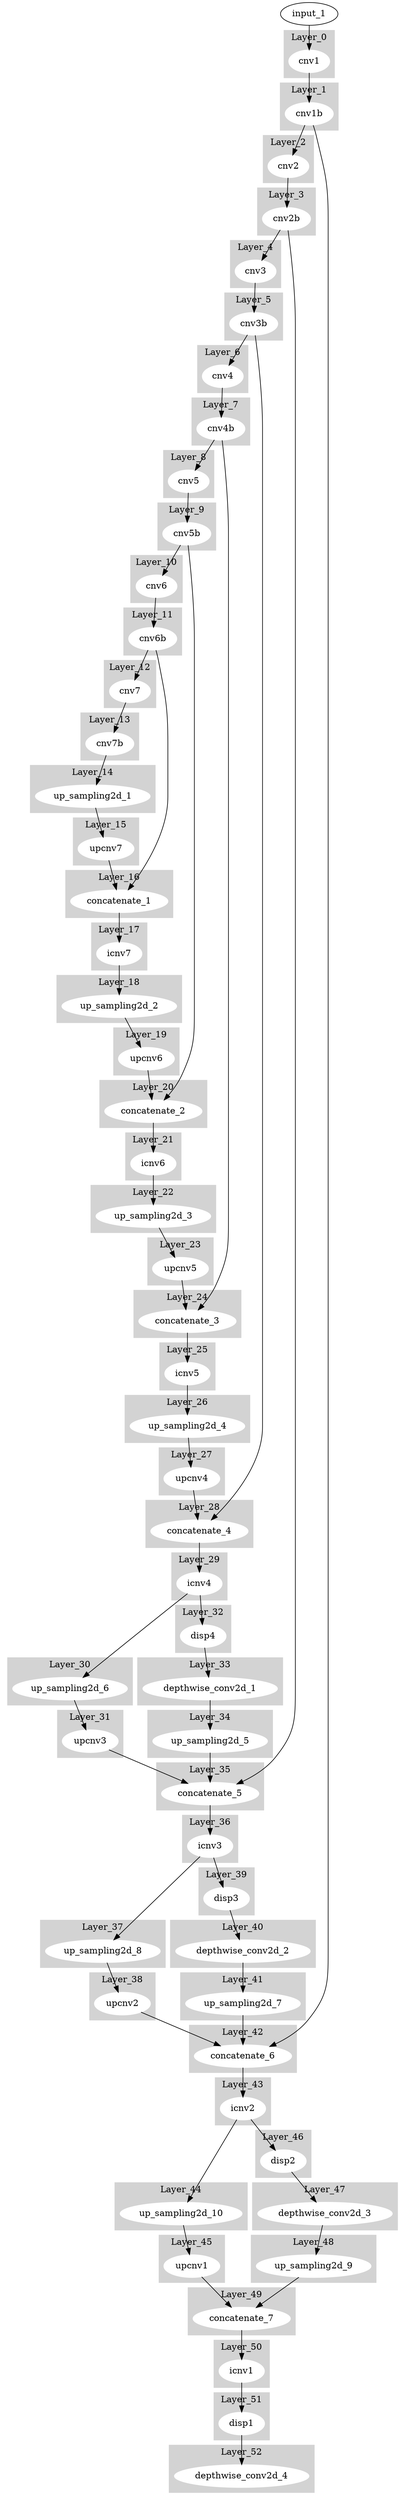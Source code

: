 digraph G{
    subgraph cluster_0{
        style = filled;
        color = lightgrey;
        node[style = filled,color = white];
        cnv1
        label = "Layer_0"
    }
    input_1->cnv1

    subgraph cluster_1{
        style = filled;
        color = lightgrey;
        node[style = filled,color = white];
        cnv1b
        label = "Layer_1"
    }
    cnv1->cnv1b

    subgraph cluster_2{
        style = filled;
        color = lightgrey;
        node[style = filled,color = white];
        cnv2
        label = "Layer_2"
    }
    cnv1b->cnv2

    subgraph cluster_3{
        style = filled;
        color = lightgrey;
        node[style = filled,color = white];
        cnv2b
        label = "Layer_3"
    }
    cnv2->cnv2b

    subgraph cluster_4{
        style = filled;
        color = lightgrey;
        node[style = filled,color = white];
        cnv3
        label = "Layer_4"
    }
    cnv2b->cnv3

    subgraph cluster_5{
        style = filled;
        color = lightgrey;
        node[style = filled,color = white];
        cnv3b
        label = "Layer_5"
    }
    cnv3->cnv3b

    subgraph cluster_6{
        style = filled;
        color = lightgrey;
        node[style = filled,color = white];
        cnv4
        label = "Layer_6"
    }
    cnv3b->cnv4

    subgraph cluster_7{
        style = filled;
        color = lightgrey;
        node[style = filled,color = white];
        cnv4b
        label = "Layer_7"
    }
    cnv4->cnv4b

    subgraph cluster_8{
        style = filled;
        color = lightgrey;
        node[style = filled,color = white];
        cnv5
        label = "Layer_8"
    }
    cnv4b->cnv5

    subgraph cluster_9{
        style = filled;
        color = lightgrey;
        node[style = filled,color = white];
        cnv5b
        label = "Layer_9"
    }
    cnv5->cnv5b

    subgraph cluster_10{
        style = filled;
        color = lightgrey;
        node[style = filled,color = white];
        cnv6
        label = "Layer_10"
    }
    cnv5b->cnv6

    subgraph cluster_11{
        style = filled;
        color = lightgrey;
        node[style = filled,color = white];
        cnv6b
        label = "Layer_11"
    }
    cnv6->cnv6b

    subgraph cluster_12{
        style = filled;
        color = lightgrey;
        node[style = filled,color = white];
        cnv7
        label = "Layer_12"
    }
    cnv6b->cnv7

    subgraph cluster_13{
        style = filled;
        color = lightgrey;
        node[style = filled,color = white];
        cnv7b
        label = "Layer_13"
    }
    cnv7->cnv7b

    subgraph cluster_14{
        style = filled;
        color = lightgrey;
        node[style = filled,color = white];
        up_sampling2d_1
        label = "Layer_14"
    }
    cnv7b->up_sampling2d_1

    subgraph cluster_15{
        style = filled;
        color = lightgrey;
        node[style = filled,color = white];
        upcnv7
        label = "Layer_15"
    }
    up_sampling2d_1->upcnv7

    subgraph cluster_16{
        style = filled;
        color = lightgrey;
        node[style = filled,color = white];
        concatenate_1
        label = "Layer_16"
    }
    upcnv7->concatenate_1
    cnv6b->concatenate_1

    subgraph cluster_17{
        style = filled;
        color = lightgrey;
        node[style = filled,color = white];
        icnv7
        label = "Layer_17"
    }
    concatenate_1->icnv7

    subgraph cluster_18{
        style = filled;
        color = lightgrey;
        node[style = filled,color = white];
        up_sampling2d_2
        label = "Layer_18"
    }
    icnv7->up_sampling2d_2

    subgraph cluster_19{
        style = filled;
        color = lightgrey;
        node[style = filled,color = white];
        upcnv6
        label = "Layer_19"
    }
    up_sampling2d_2->upcnv6

    subgraph cluster_20{
        style = filled;
        color = lightgrey;
        node[style = filled,color = white];
        concatenate_2
        label = "Layer_20"
    }
    upcnv6->concatenate_2
    cnv5b->concatenate_2

    subgraph cluster_21{
        style = filled;
        color = lightgrey;
        node[style = filled,color = white];
        icnv6
        label = "Layer_21"
    }
    concatenate_2->icnv6

    subgraph cluster_22{
        style = filled;
        color = lightgrey;
        node[style = filled,color = white];
        up_sampling2d_3
        label = "Layer_22"
    }
    icnv6->up_sampling2d_3

    subgraph cluster_23{
        style = filled;
        color = lightgrey;
        node[style = filled,color = white];
        upcnv5
        label = "Layer_23"
    }
    up_sampling2d_3->upcnv5

    subgraph cluster_24{
        style = filled;
        color = lightgrey;
        node[style = filled,color = white];
        concatenate_3
        label = "Layer_24"
    }
    upcnv5->concatenate_3
    cnv4b->concatenate_3

    subgraph cluster_25{
        style = filled;
        color = lightgrey;
        node[style = filled,color = white];
        icnv5
        label = "Layer_25"
    }
    concatenate_3->icnv5

    subgraph cluster_26{
        style = filled;
        color = lightgrey;
        node[style = filled,color = white];
        up_sampling2d_4
        label = "Layer_26"
    }
    icnv5->up_sampling2d_4

    subgraph cluster_27{
        style = filled;
        color = lightgrey;
        node[style = filled,color = white];
        upcnv4
        label = "Layer_27"
    }
    up_sampling2d_4->upcnv4

    subgraph cluster_28{
        style = filled;
        color = lightgrey;
        node[style = filled,color = white];
        concatenate_4
        label = "Layer_28"
    }
    upcnv4->concatenate_4
    cnv3b->concatenate_4

    subgraph cluster_29{
        style = filled;
        color = lightgrey;
        node[style = filled,color = white];
        icnv4
        label = "Layer_29"
    }
    concatenate_4->icnv4

    subgraph cluster_30{
        style = filled;
        color = lightgrey;
        node[style = filled,color = white];
        up_sampling2d_6
        label = "Layer_30"
    }
    icnv4->up_sampling2d_6

    subgraph cluster_31{
        style = filled;
        color = lightgrey;
        node[style = filled,color = white];
        upcnv3
        label = "Layer_31"
    }
    up_sampling2d_6->upcnv3

    subgraph cluster_32{
        style = filled;
        color = lightgrey;
        node[style = filled,color = white];
        disp4
        label = "Layer_32"
    }
    icnv4->disp4

    subgraph cluster_33{
        style = filled;
        color = lightgrey;
        node[style = filled,color = white];
        depthwise_conv2d_1
        label = "Layer_33"
    }
    disp4->depthwise_conv2d_1

    subgraph cluster_34{
        style = filled;
        color = lightgrey;
        node[style = filled,color = white];
        up_sampling2d_5
        label = "Layer_34"
    }
    depthwise_conv2d_1->up_sampling2d_5

    subgraph cluster_35{
        style = filled;
        color = lightgrey;
        node[style = filled,color = white];
        concatenate_5
        label = "Layer_35"
    }
    upcnv3->concatenate_5
    cnv2b->concatenate_5
    up_sampling2d_5->concatenate_5

    subgraph cluster_36{
        style = filled;
        color = lightgrey;
        node[style = filled,color = white];
        icnv3
        label = "Layer_36"
    }
    concatenate_5->icnv3

    subgraph cluster_37{
        style = filled;
        color = lightgrey;
        node[style = filled,color = white];
        up_sampling2d_8
        label = "Layer_37"
    }
    icnv3->up_sampling2d_8

    subgraph cluster_38{
        style = filled;
        color = lightgrey;
        node[style = filled,color = white];
        upcnv2
        label = "Layer_38"
    }
    up_sampling2d_8->upcnv2

    subgraph cluster_39{
        style = filled;
        color = lightgrey;
        node[style = filled,color = white];
        disp3
        label = "Layer_39"
    }
    icnv3->disp3

    subgraph cluster_40{
        style = filled;
        color = lightgrey;
        node[style = filled,color = white];
        depthwise_conv2d_2
        label = "Layer_40"
    }
    disp3->depthwise_conv2d_2

    subgraph cluster_41{
        style = filled;
        color = lightgrey;
        node[style = filled,color = white];
        up_sampling2d_7
        label = "Layer_41"
    }
    depthwise_conv2d_2->up_sampling2d_7

    subgraph cluster_42{
        style = filled;
        color = lightgrey;
        node[style = filled,color = white];
        concatenate_6
        label = "Layer_42"
    }
    upcnv2->concatenate_6
    cnv1b->concatenate_6
    up_sampling2d_7->concatenate_6

    subgraph cluster_43{
        style = filled;
        color = lightgrey;
        node[style = filled,color = white];
        icnv2
        label = "Layer_43"
    }
    concatenate_6->icnv2

    subgraph cluster_44{
        style = filled;
        color = lightgrey;
        node[style = filled,color = white];
        up_sampling2d_10
        label = "Layer_44"
    }
    icnv2->up_sampling2d_10

    subgraph cluster_45{
        style = filled;
        color = lightgrey;
        node[style = filled,color = white];
        upcnv1
        label = "Layer_45"
    }
    up_sampling2d_10->upcnv1

    subgraph cluster_46{
        style = filled;
        color = lightgrey;
        node[style = filled,color = white];
        disp2
        label = "Layer_46"
    }
    icnv2->disp2

    subgraph cluster_47{
        style = filled;
        color = lightgrey;
        node[style = filled,color = white];
        depthwise_conv2d_3
        label = "Layer_47"
    }
    disp2->depthwise_conv2d_3

    subgraph cluster_48{
        style = filled;
        color = lightgrey;
        node[style = filled,color = white];
        up_sampling2d_9
        label = "Layer_48"
    }
    depthwise_conv2d_3->up_sampling2d_9

    subgraph cluster_49{
        style = filled;
        color = lightgrey;
        node[style = filled,color = white];
        concatenate_7
        label = "Layer_49"
    }
    upcnv1->concatenate_7
    up_sampling2d_9->concatenate_7

    subgraph cluster_50{
        style = filled;
        color = lightgrey;
        node[style = filled,color = white];
        icnv1
        label = "Layer_50"
    }
    concatenate_7->icnv1

    subgraph cluster_51{
        style = filled;
        color = lightgrey;
        node[style = filled,color = white];
        disp1
        label = "Layer_51"
    }
    icnv1->disp1

    subgraph cluster_52{
        style = filled;
        color = lightgrey;
        node[style = filled,color = white];
        depthwise_conv2d_4
        label = "Layer_52"
    }
    disp1->depthwise_conv2d_4

}
